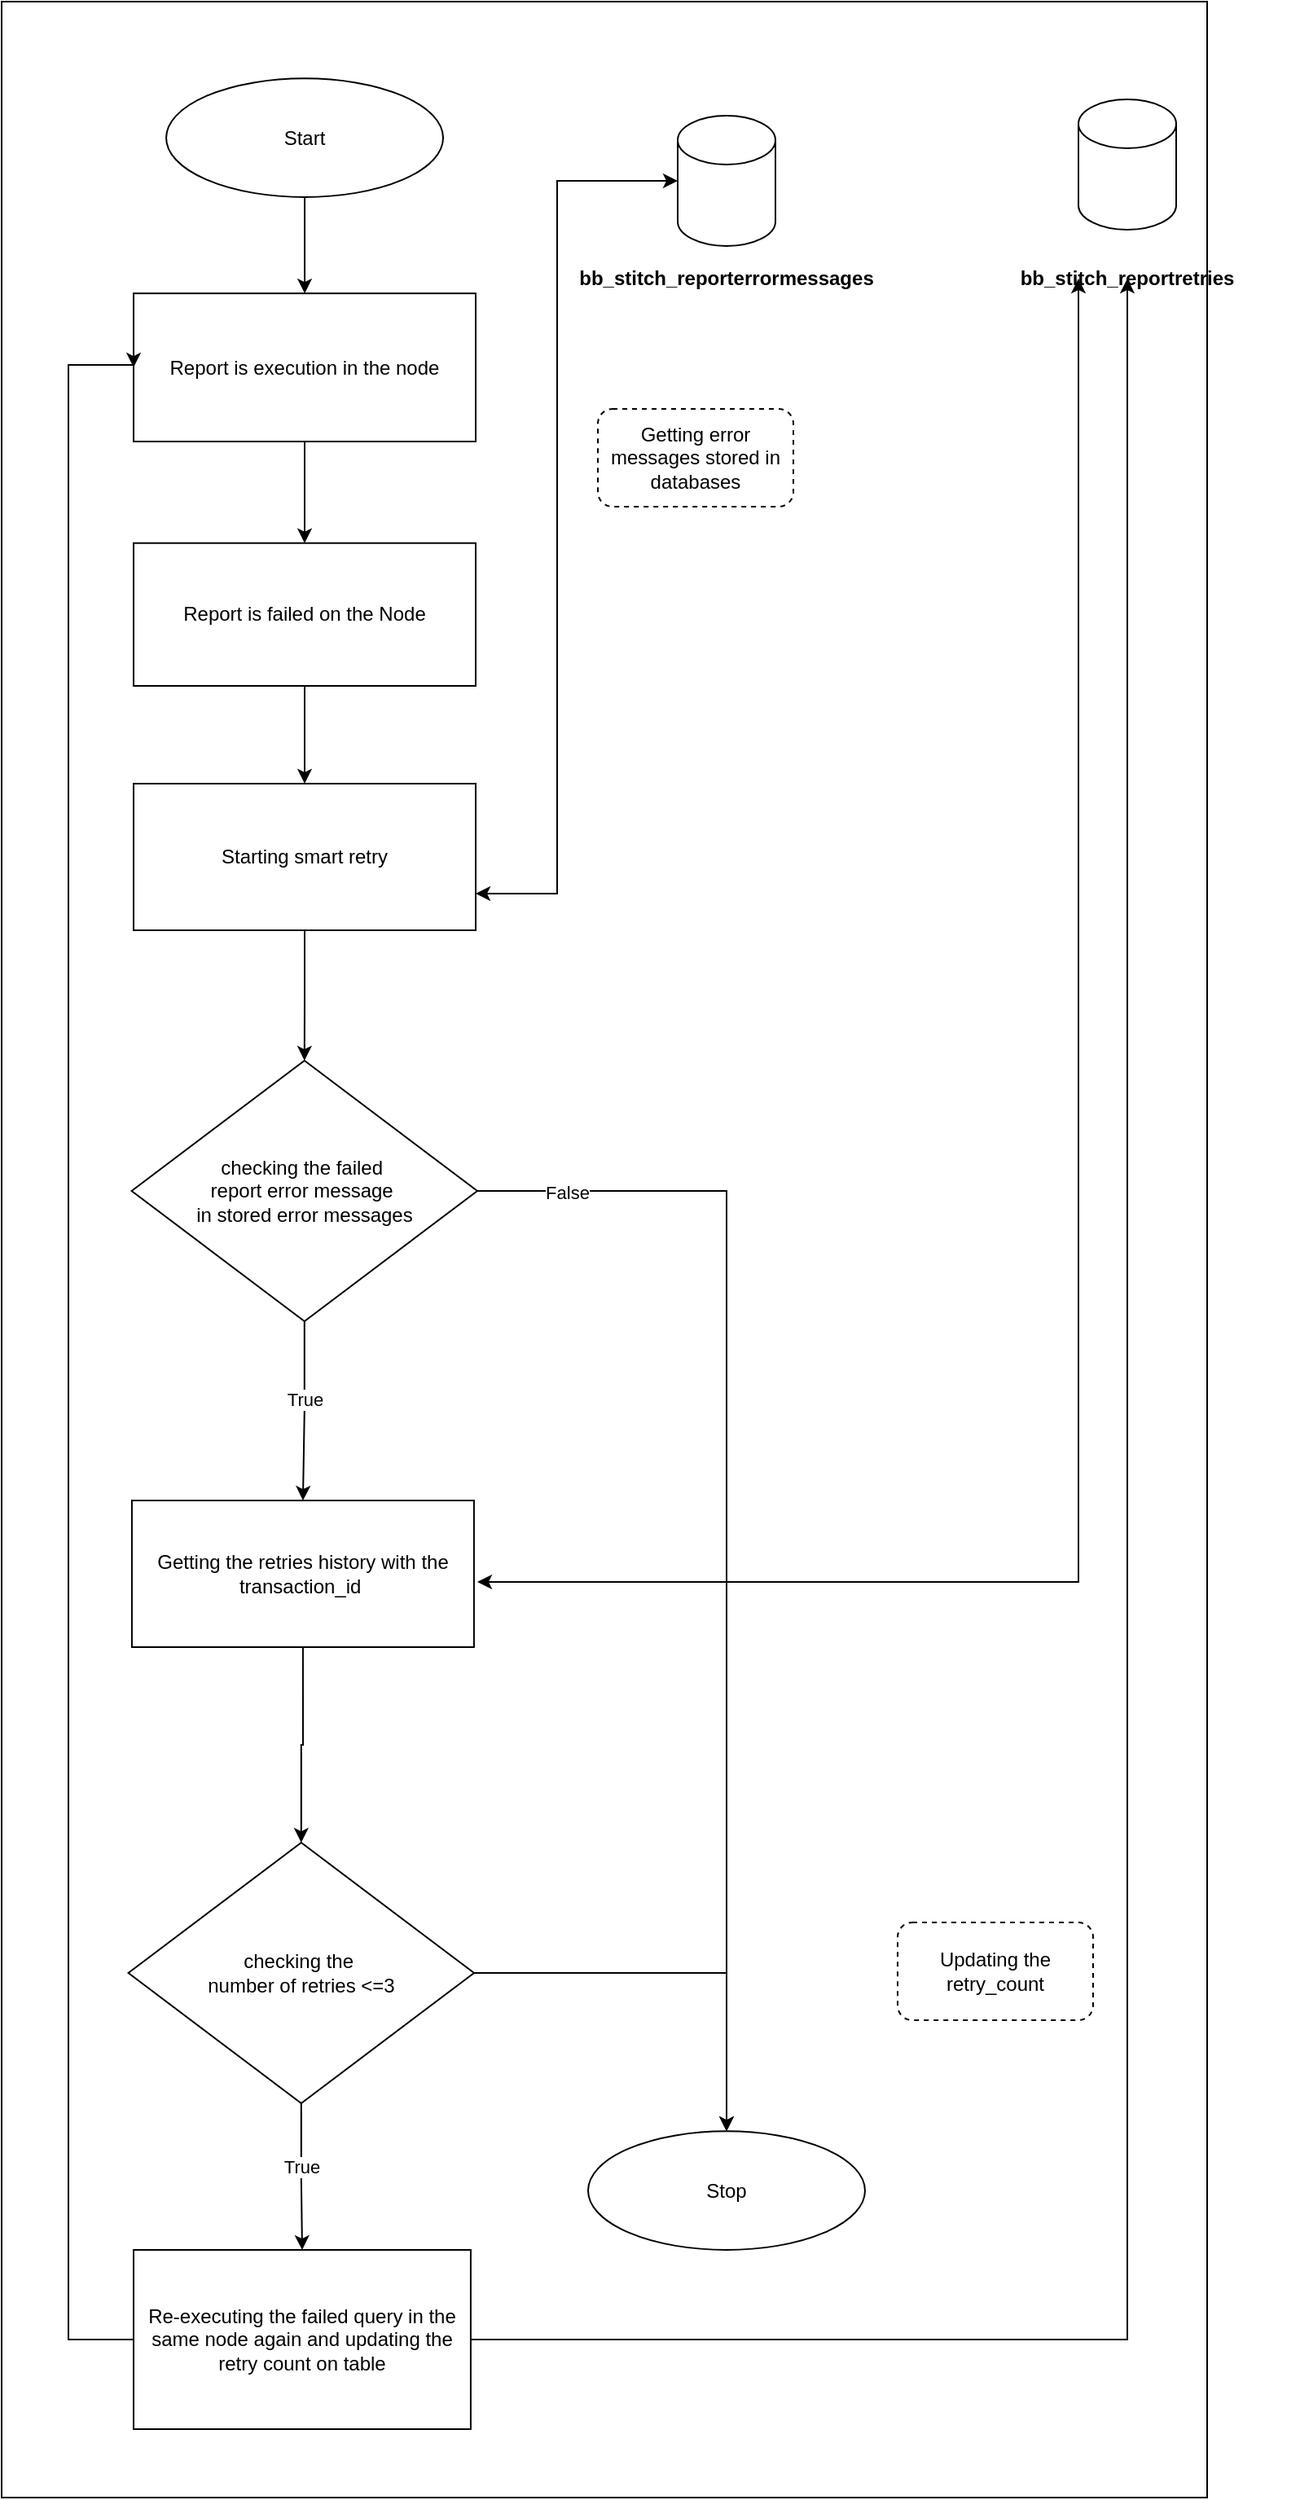 <mxfile version="26.2.14">
  <diagram name="Page-1" id="eXSfmjUFuQOITZMK3o8C">
    <mxGraphModel dx="3565" dy="2210" grid="1" gridSize="10" guides="1" tooltips="1" connect="1" arrows="1" fold="1" page="1" pageScale="1" pageWidth="827" pageHeight="1169" math="0" shadow="0">
      <root>
        <mxCell id="0" />
        <mxCell id="1" parent="0" />
        <mxCell id="Di3fAgxtV0VW0kk3TTDr-43" value="" style="rounded=0;whiteSpace=wrap;html=1;fillColor=none;" vertex="1" parent="1">
          <mxGeometry x="30" y="18" width="740" height="1532" as="geometry" />
        </mxCell>
        <mxCell id="Di3fAgxtV0VW0kk3TTDr-3" value="" style="edgeStyle=orthogonalEdgeStyle;rounded=0;orthogonalLoop=1;jettySize=auto;html=1;" edge="1" parent="1" source="Di3fAgxtV0VW0kk3TTDr-1" target="Di3fAgxtV0VW0kk3TTDr-2">
          <mxGeometry relative="1" as="geometry" />
        </mxCell>
        <mxCell id="Di3fAgxtV0VW0kk3TTDr-1" value="Start" style="ellipse;whiteSpace=wrap;html=1;fillColor=none;" vertex="1" parent="1">
          <mxGeometry x="131.02" y="65.14" width="170" height="72.86" as="geometry" />
        </mxCell>
        <mxCell id="Di3fAgxtV0VW0kk3TTDr-5" value="" style="edgeStyle=orthogonalEdgeStyle;rounded=0;orthogonalLoop=1;jettySize=auto;html=1;" edge="1" parent="1" source="Di3fAgxtV0VW0kk3TTDr-2" target="Di3fAgxtV0VW0kk3TTDr-4">
          <mxGeometry relative="1" as="geometry" />
        </mxCell>
        <mxCell id="Di3fAgxtV0VW0kk3TTDr-2" value="Report is execution in the node" style="whiteSpace=wrap;html=1;fillColor=none;" vertex="1" parent="1">
          <mxGeometry x="111" y="197.08" width="210" height="90.92" as="geometry" />
        </mxCell>
        <mxCell id="Di3fAgxtV0VW0kk3TTDr-7" value="" style="edgeStyle=orthogonalEdgeStyle;rounded=0;orthogonalLoop=1;jettySize=auto;html=1;" edge="1" parent="1" source="Di3fAgxtV0VW0kk3TTDr-4" target="Di3fAgxtV0VW0kk3TTDr-6">
          <mxGeometry relative="1" as="geometry" />
        </mxCell>
        <mxCell id="Di3fAgxtV0VW0kk3TTDr-4" value="Report is failed on the Node" style="whiteSpace=wrap;html=1;fillColor=none;" vertex="1" parent="1">
          <mxGeometry x="111" y="350.35" width="210" height="87.65" as="geometry" />
        </mxCell>
        <mxCell id="Di3fAgxtV0VW0kk3TTDr-9" value="" style="edgeStyle=orthogonalEdgeStyle;rounded=0;orthogonalLoop=1;jettySize=auto;html=1;" edge="1" parent="1" source="Di3fAgxtV0VW0kk3TTDr-6" target="Di3fAgxtV0VW0kk3TTDr-8">
          <mxGeometry relative="1" as="geometry" />
        </mxCell>
        <mxCell id="Di3fAgxtV0VW0kk3TTDr-6" value="Starting smart retry" style="whiteSpace=wrap;html=1;fillColor=none;" vertex="1" parent="1">
          <mxGeometry x="111" y="498" width="210" height="90" as="geometry" />
        </mxCell>
        <mxCell id="Di3fAgxtV0VW0kk3TTDr-21" value="" style="edgeStyle=orthogonalEdgeStyle;rounded=0;orthogonalLoop=1;jettySize=auto;html=1;entryX=0.5;entryY=0;entryDx=0;entryDy=0;" edge="1" parent="1" source="Di3fAgxtV0VW0kk3TTDr-8" target="Di3fAgxtV0VW0kk3TTDr-42">
          <mxGeometry relative="1" as="geometry">
            <mxPoint x="215.905" y="908" as="targetPoint" />
          </mxGeometry>
        </mxCell>
        <mxCell id="Di3fAgxtV0VW0kk3TTDr-38" value="True" style="edgeLabel;html=1;align=center;verticalAlign=middle;resizable=0;points=[];" vertex="1" connectable="0" parent="Di3fAgxtV0VW0kk3TTDr-21">
          <mxGeometry x="-0.146" relative="1" as="geometry">
            <mxPoint as="offset" />
          </mxGeometry>
        </mxCell>
        <mxCell id="Di3fAgxtV0VW0kk3TTDr-39" style="edgeStyle=orthogonalEdgeStyle;rounded=0;orthogonalLoop=1;jettySize=auto;html=1;exitX=1;exitY=0.5;exitDx=0;exitDy=0;entryX=0.5;entryY=0;entryDx=0;entryDy=0;" edge="1" parent="1" source="Di3fAgxtV0VW0kk3TTDr-8" target="Di3fAgxtV0VW0kk3TTDr-31">
          <mxGeometry relative="1" as="geometry" />
        </mxCell>
        <mxCell id="Di3fAgxtV0VW0kk3TTDr-40" value="False" style="edgeLabel;html=1;align=center;verticalAlign=middle;resizable=0;points=[];" vertex="1" connectable="0" parent="Di3fAgxtV0VW0kk3TTDr-39">
          <mxGeometry x="-0.854" y="-1" relative="1" as="geometry">
            <mxPoint x="1" as="offset" />
          </mxGeometry>
        </mxCell>
        <mxCell id="Di3fAgxtV0VW0kk3TTDr-8" value="checking the failed&amp;nbsp;&lt;div&gt;report error message&amp;nbsp;&lt;/div&gt;&lt;div&gt;in stored error messages&lt;/div&gt;" style="rhombus;whiteSpace=wrap;html=1;fillColor=none;" vertex="1" parent="1">
          <mxGeometry x="109.81" y="668" width="212.19" height="160" as="geometry" />
        </mxCell>
        <mxCell id="Di3fAgxtV0VW0kk3TTDr-10" value="" style="shape=cylinder3;whiteSpace=wrap;html=1;boundedLbl=1;backgroundOutline=1;size=15;fillColor=none;" vertex="1" parent="1">
          <mxGeometry x="691" y="78" width="60" height="80" as="geometry" />
        </mxCell>
        <mxCell id="Di3fAgxtV0VW0kk3TTDr-11" value="" style="shape=cylinder3;whiteSpace=wrap;html=1;boundedLbl=1;backgroundOutline=1;size=15;fillColor=none;" vertex="1" parent="1">
          <mxGeometry x="445" y="88" width="60" height="80" as="geometry" />
        </mxCell>
        <mxCell id="Di3fAgxtV0VW0kk3TTDr-15" style="edgeStyle=orthogonalEdgeStyle;rounded=0;orthogonalLoop=1;jettySize=auto;html=1;entryX=1;entryY=0.75;entryDx=0;entryDy=0;startArrow=classic;startFill=1;" edge="1" parent="1" source="Di3fAgxtV0VW0kk3TTDr-11" target="Di3fAgxtV0VW0kk3TTDr-6">
          <mxGeometry relative="1" as="geometry">
            <Array as="points">
              <mxPoint x="371" y="128" />
              <mxPoint x="371" y="566" />
            </Array>
          </mxGeometry>
        </mxCell>
        <mxCell id="Di3fAgxtV0VW0kk3TTDr-12" value="&lt;h4 data-pm-slice=&quot;1 1 []&quot; data-prosemirror-node-block=&quot;true&quot; data-prosemirror-node-name=&quot;heading&quot; data-prosemirror-content-type=&quot;node&quot;&gt;bb_stitch_reporterrormessages&lt;/h4&gt;" style="text;whiteSpace=wrap;html=1;align=center;" vertex="1" parent="1">
          <mxGeometry x="370" y="158" width="210" height="30" as="geometry" />
        </mxCell>
        <mxCell id="Di3fAgxtV0VW0kk3TTDr-14" value="&lt;h4 data-prosemirror-content-type=&quot;node&quot; data-prosemirror-node-name=&quot;heading&quot; data-prosemirror-node-block=&quot;true&quot; data-pm-slice=&quot;1 1 []&quot;&gt;bb_stitch_reportretries&lt;/h4&gt;" style="text;whiteSpace=wrap;html=1;align=center;" vertex="1" parent="1">
          <mxGeometry x="616" y="158" width="210" height="30" as="geometry" />
        </mxCell>
        <mxCell id="Di3fAgxtV0VW0kk3TTDr-19" value="Getting error messages stored in databases" style="rounded=1;whiteSpace=wrap;html=1;fillColor=none;dashed=1;" vertex="1" parent="1">
          <mxGeometry x="396" y="268" width="120" height="60" as="geometry" />
        </mxCell>
        <mxCell id="Di3fAgxtV0VW0kk3TTDr-22" style="edgeStyle=orthogonalEdgeStyle;rounded=0;orthogonalLoop=1;jettySize=auto;html=1;exitX=1;exitY=0.5;exitDx=0;exitDy=0;startArrow=classic;startFill=1;" edge="1" parent="1" target="Di3fAgxtV0VW0kk3TTDr-14">
          <mxGeometry relative="1" as="geometry">
            <mxPoint x="631" y="518" as="targetPoint" />
            <mxPoint x="322" y="988" as="sourcePoint" />
            <Array as="points">
              <mxPoint x="691" y="988" />
            </Array>
          </mxGeometry>
        </mxCell>
        <mxCell id="Di3fAgxtV0VW0kk3TTDr-24" value="" style="edgeStyle=orthogonalEdgeStyle;rounded=0;orthogonalLoop=1;jettySize=auto;html=1;exitX=0.5;exitY=1;exitDx=0;exitDy=0;" edge="1" parent="1" source="Di3fAgxtV0VW0kk3TTDr-42" target="Di3fAgxtV0VW0kk3TTDr-23">
          <mxGeometry relative="1" as="geometry">
            <mxPoint x="215.905" y="1068" as="sourcePoint" />
          </mxGeometry>
        </mxCell>
        <mxCell id="Di3fAgxtV0VW0kk3TTDr-27" value="" style="edgeStyle=orthogonalEdgeStyle;rounded=0;orthogonalLoop=1;jettySize=auto;html=1;" edge="1" parent="1" source="Di3fAgxtV0VW0kk3TTDr-23" target="Di3fAgxtV0VW0kk3TTDr-26">
          <mxGeometry relative="1" as="geometry" />
        </mxCell>
        <mxCell id="Di3fAgxtV0VW0kk3TTDr-29" value="True" style="edgeLabel;html=1;align=center;verticalAlign=middle;resizable=0;points=[];" vertex="1" connectable="0" parent="Di3fAgxtV0VW0kk3TTDr-27">
          <mxGeometry x="-0.136" relative="1" as="geometry">
            <mxPoint as="offset" />
          </mxGeometry>
        </mxCell>
        <mxCell id="Di3fAgxtV0VW0kk3TTDr-30" style="edgeStyle=orthogonalEdgeStyle;rounded=0;orthogonalLoop=1;jettySize=auto;html=1;exitX=1;exitY=0.5;exitDx=0;exitDy=0;entryX=0.5;entryY=0;entryDx=0;entryDy=0;" edge="1" parent="1" source="Di3fAgxtV0VW0kk3TTDr-23" target="Di3fAgxtV0VW0kk3TTDr-31">
          <mxGeometry relative="1" as="geometry">
            <mxPoint x="481" y="1358" as="targetPoint" />
          </mxGeometry>
        </mxCell>
        <mxCell id="Di3fAgxtV0VW0kk3TTDr-23" value="checking the&amp;nbsp;&lt;div&gt;number of retries &amp;lt;=3&lt;/div&gt;" style="rhombus;whiteSpace=wrap;html=1;fillColor=none;" vertex="1" parent="1">
          <mxGeometry x="107.81" y="1148" width="212.19" height="160" as="geometry" />
        </mxCell>
        <mxCell id="Di3fAgxtV0VW0kk3TTDr-33" style="edgeStyle=orthogonalEdgeStyle;rounded=0;orthogonalLoop=1;jettySize=auto;html=1;exitX=0;exitY=0.5;exitDx=0;exitDy=0;entryX=0;entryY=0.5;entryDx=0;entryDy=0;" edge="1" parent="1" source="Di3fAgxtV0VW0kk3TTDr-26" target="Di3fAgxtV0VW0kk3TTDr-2">
          <mxGeometry relative="1" as="geometry">
            <mxPoint x="-29" y="218" as="targetPoint" />
            <Array as="points">
              <mxPoint x="71" y="1453" />
              <mxPoint x="71" y="241" />
            </Array>
          </mxGeometry>
        </mxCell>
        <mxCell id="Di3fAgxtV0VW0kk3TTDr-34" style="edgeStyle=orthogonalEdgeStyle;rounded=0;orthogonalLoop=1;jettySize=auto;html=1;exitX=1;exitY=0.5;exitDx=0;exitDy=0;" edge="1" parent="1" source="Di3fAgxtV0VW0kk3TTDr-26" target="Di3fAgxtV0VW0kk3TTDr-14">
          <mxGeometry relative="1" as="geometry">
            <mxPoint x="731" y="268" as="targetPoint" />
          </mxGeometry>
        </mxCell>
        <mxCell id="Di3fAgxtV0VW0kk3TTDr-26" value="Re-executing the failed query in the same node again and updating the retry count on table" style="whiteSpace=wrap;html=1;fillColor=none;" vertex="1" parent="1">
          <mxGeometry x="111" y="1398" width="206.96" height="110" as="geometry" />
        </mxCell>
        <mxCell id="Di3fAgxtV0VW0kk3TTDr-31" value="Stop" style="ellipse;whiteSpace=wrap;html=1;fillColor=none;" vertex="1" parent="1">
          <mxGeometry x="390" y="1325.14" width="170" height="72.86" as="geometry" />
        </mxCell>
        <mxCell id="Di3fAgxtV0VW0kk3TTDr-36" value="Updating the retry_count" style="rounded=1;whiteSpace=wrap;html=1;fillColor=none;dashed=1;" vertex="1" parent="1">
          <mxGeometry x="580" y="1197" width="120" height="60" as="geometry" />
        </mxCell>
        <mxCell id="Di3fAgxtV0VW0kk3TTDr-42" value="Getting the retries history with the transaction_id&amp;nbsp;" style="whiteSpace=wrap;html=1;fillColor=none;" vertex="1" parent="1">
          <mxGeometry x="109.96" y="938" width="210" height="90" as="geometry" />
        </mxCell>
      </root>
    </mxGraphModel>
  </diagram>
</mxfile>
